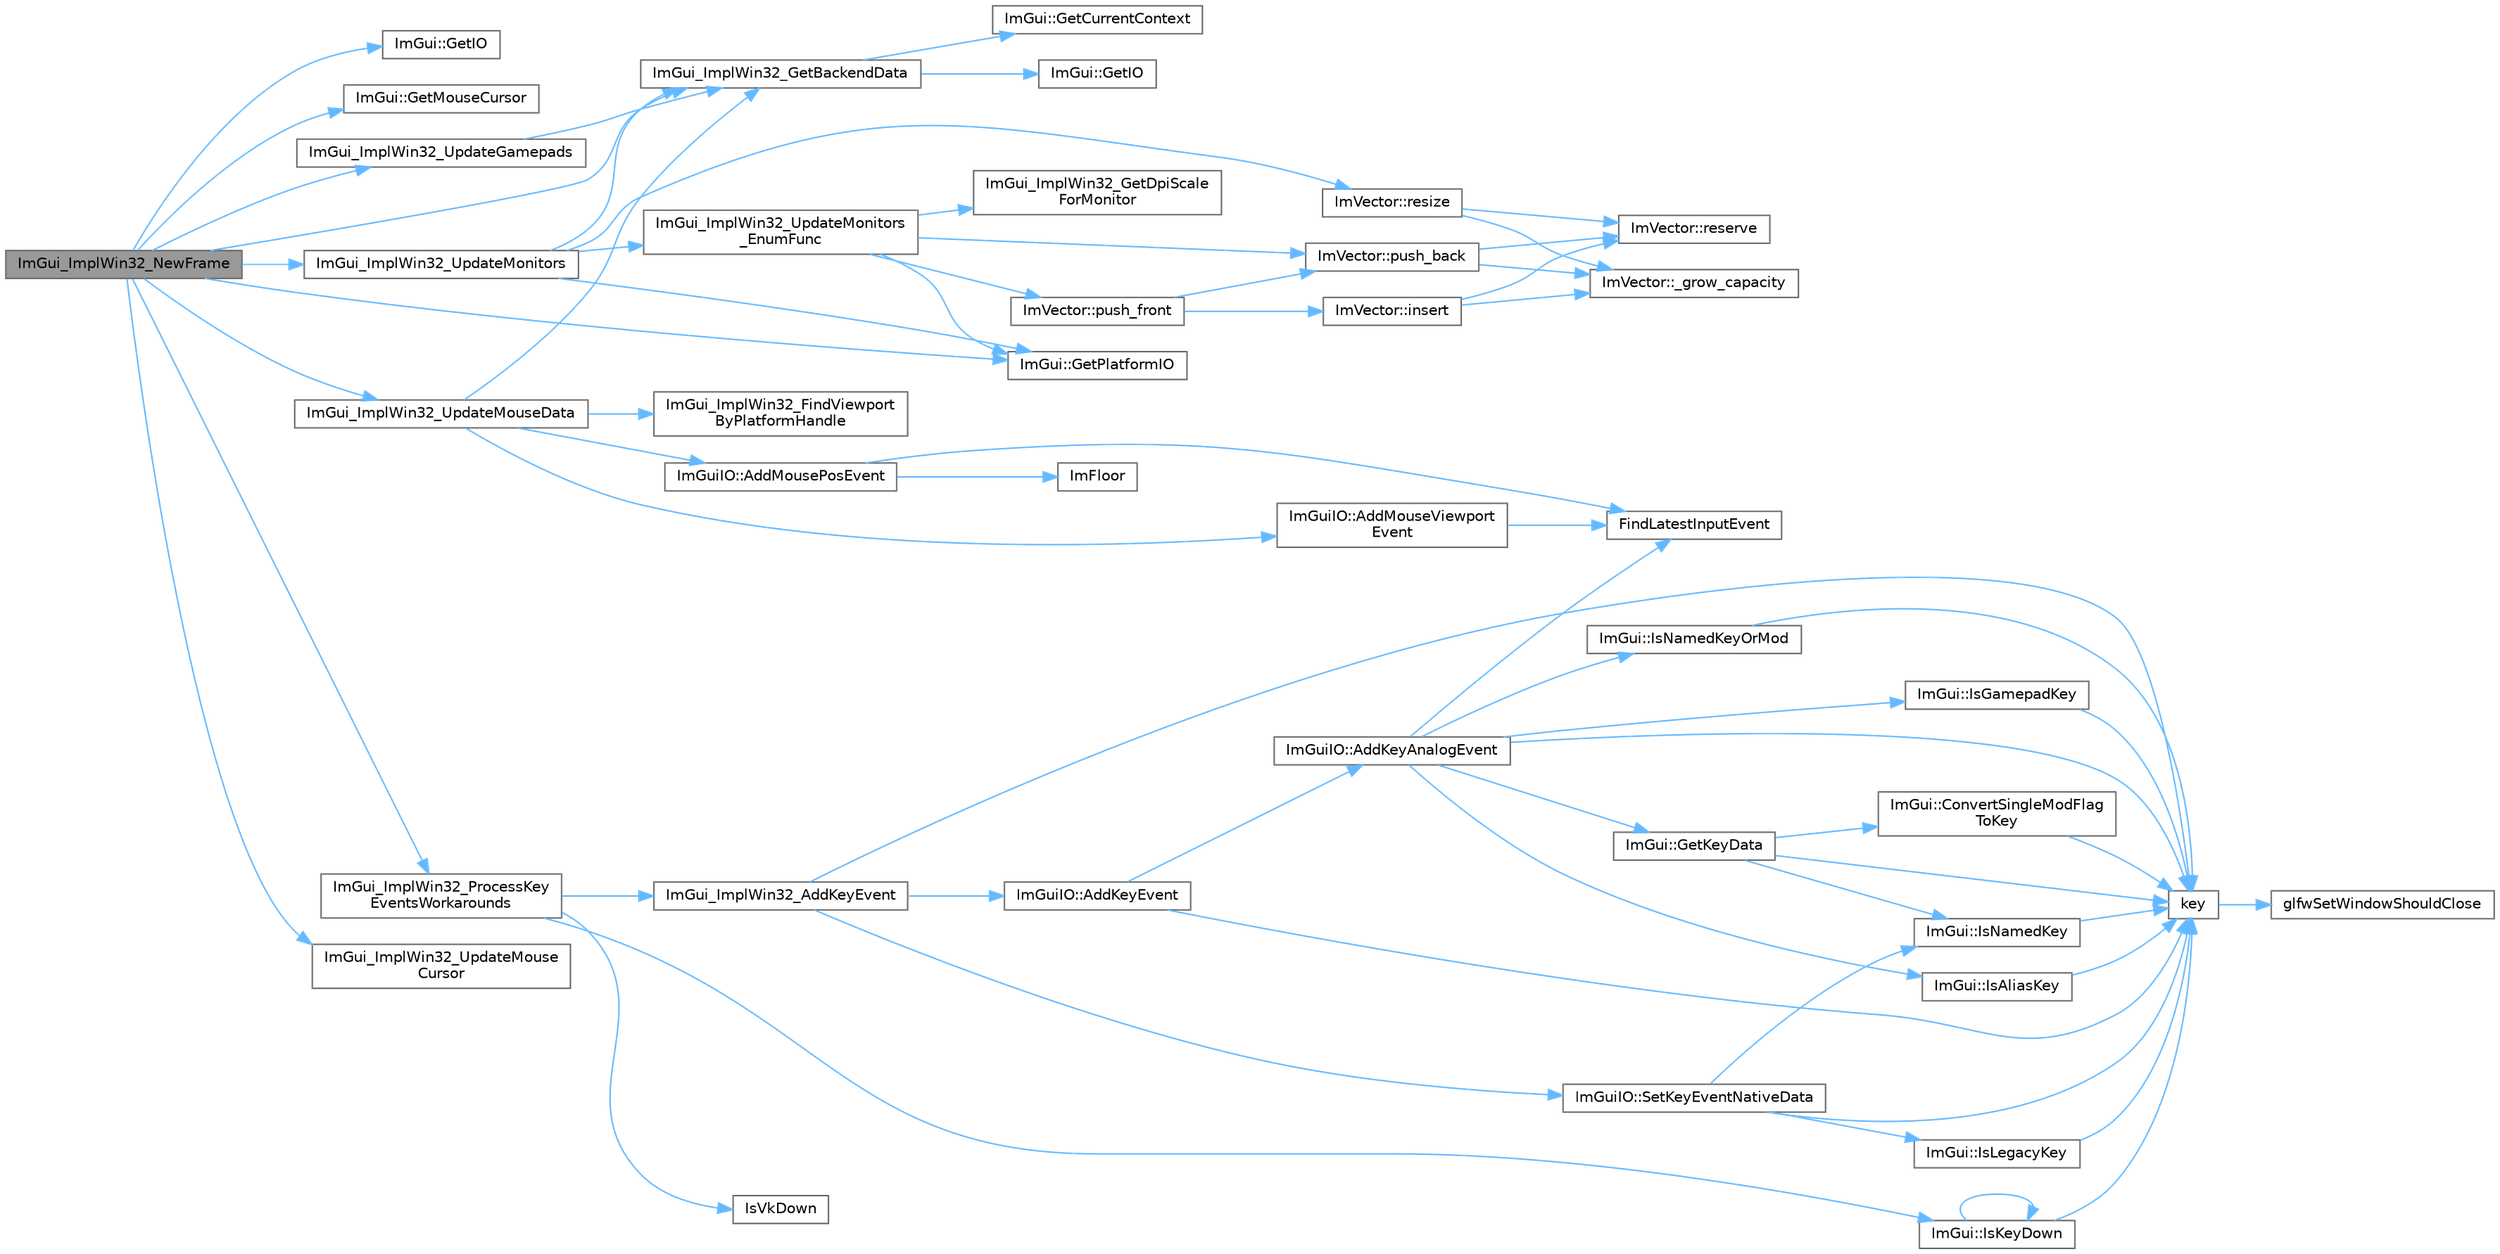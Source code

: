 digraph "ImGui_ImplWin32_NewFrame"
{
 // LATEX_PDF_SIZE
  bgcolor="transparent";
  edge [fontname=Helvetica,fontsize=10,labelfontname=Helvetica,labelfontsize=10];
  node [fontname=Helvetica,fontsize=10,shape=box,height=0.2,width=0.4];
  rankdir="LR";
  Node1 [id="Node000001",label="ImGui_ImplWin32_NewFrame",height=0.2,width=0.4,color="gray40", fillcolor="grey60", style="filled", fontcolor="black",tooltip=" "];
  Node1 -> Node2 [id="edge65_Node000001_Node000002",color="steelblue1",style="solid",tooltip=" "];
  Node2 [id="Node000002",label="ImGui::GetIO",height=0.2,width=0.4,color="grey40", fillcolor="white", style="filled",URL="$namespace_im_gui.html#a3179e560812f878f3961ce803a5d9302",tooltip=" "];
  Node1 -> Node3 [id="edge66_Node000001_Node000003",color="steelblue1",style="solid",tooltip=" "];
  Node3 [id="Node000003",label="ImGui::GetMouseCursor",height=0.2,width=0.4,color="grey40", fillcolor="white", style="filled",URL="$namespace_im_gui.html#a3b955bb840a2411f7c19ac6687d57392",tooltip=" "];
  Node1 -> Node4 [id="edge67_Node000001_Node000004",color="steelblue1",style="solid",tooltip=" "];
  Node4 [id="Node000004",label="ImGui::GetPlatformIO",height=0.2,width=0.4,color="grey40", fillcolor="white", style="filled",URL="$namespace_im_gui.html#a3edc2b6129cbf1e8d247c6d03c344065",tooltip=" "];
  Node1 -> Node5 [id="edge68_Node000001_Node000005",color="steelblue1",style="solid",tooltip=" "];
  Node5 [id="Node000005",label="ImGui_ImplWin32_GetBackendData",height=0.2,width=0.4,color="grey40", fillcolor="white", style="filled",URL="$imgui__impl__win32_8cpp.html#a89061996e57d1d3850ca680093eaa688",tooltip=" "];
  Node5 -> Node6 [id="edge69_Node000005_Node000006",color="steelblue1",style="solid",tooltip=" "];
  Node6 [id="Node000006",label="ImGui::GetCurrentContext",height=0.2,width=0.4,color="grey40", fillcolor="white", style="filled",URL="$namespace_im_gui.html#af557a6de5538099a0f6047eb994bbf42",tooltip=" "];
  Node5 -> Node7 [id="edge70_Node000005_Node000007",color="steelblue1",style="solid",tooltip=" "];
  Node7 [id="Node000007",label="ImGui::GetIO",height=0.2,width=0.4,color="grey40", fillcolor="white", style="filled",URL="$namespace_im_gui.html#a7dea7d0530868f078324f14a308f0c3c",tooltip=" "];
  Node1 -> Node8 [id="edge71_Node000001_Node000008",color="steelblue1",style="solid",tooltip=" "];
  Node8 [id="Node000008",label="ImGui_ImplWin32_ProcessKey\lEventsWorkarounds",height=0.2,width=0.4,color="grey40", fillcolor="white", style="filled",URL="$imgui__impl__win32_8cpp.html#a500ab5c51b0c6e816b77ca4c29739a34",tooltip=" "];
  Node8 -> Node9 [id="edge72_Node000008_Node000009",color="steelblue1",style="solid",tooltip=" "];
  Node9 [id="Node000009",label="ImGui_ImplWin32_AddKeyEvent",height=0.2,width=0.4,color="grey40", fillcolor="white", style="filled",URL="$imgui__impl__win32_8cpp.html#a0d6df8cbcae3dbb153da2acda4dd1e07",tooltip=" "];
  Node9 -> Node10 [id="edge73_Node000009_Node000010",color="steelblue1",style="solid",tooltip=" "];
  Node10 [id="Node000010",label="ImGuiIO::AddKeyEvent",height=0.2,width=0.4,color="grey40", fillcolor="white", style="filled",URL="$struct_im_gui_i_o.html#a50c3ab6883647aacdf5153a4dbe2cdbe",tooltip=" "];
  Node10 -> Node11 [id="edge74_Node000010_Node000011",color="steelblue1",style="solid",tooltip=" "];
  Node11 [id="Node000011",label="ImGuiIO::AddKeyAnalogEvent",height=0.2,width=0.4,color="grey40", fillcolor="white", style="filled",URL="$struct_im_gui_i_o.html#ac88dcffd1c6785d00eedd5616315e48c",tooltip=" "];
  Node11 -> Node12 [id="edge75_Node000011_Node000012",color="steelblue1",style="solid",tooltip=" "];
  Node12 [id="Node000012",label="FindLatestInputEvent",height=0.2,width=0.4,color="grey40", fillcolor="white", style="filled",URL="$imgui_8cpp.html#ac07ec3acbc8eefe52f805b1ed55f670a",tooltip=" "];
  Node11 -> Node13 [id="edge76_Node000011_Node000013",color="steelblue1",style="solid",tooltip=" "];
  Node13 [id="Node000013",label="ImGui::GetKeyData",height=0.2,width=0.4,color="grey40", fillcolor="white", style="filled",URL="$namespace_im_gui.html#a6d32d70d6beb45537b605508b78216c3",tooltip=" "];
  Node13 -> Node14 [id="edge77_Node000013_Node000014",color="steelblue1",style="solid",tooltip=" "];
  Node14 [id="Node000014",label="ImGui::ConvertSingleModFlag\lToKey",height=0.2,width=0.4,color="grey40", fillcolor="white", style="filled",URL="$namespace_im_gui.html#ad540a8f07e5834f77f76a84626cdc70e",tooltip=" "];
  Node14 -> Node15 [id="edge78_Node000014_Node000015",color="steelblue1",style="solid",tooltip=" "];
  Node15 [id="Node000015",label="key",height=0.2,width=0.4,color="grey40", fillcolor="white", style="filled",URL="$gears_8c.html#accd6b5b92b78666e36543412d4ac14cd",tooltip=" "];
  Node15 -> Node16 [id="edge79_Node000015_Node000016",color="steelblue1",style="solid",tooltip=" "];
  Node16 [id="Node000016",label="glfwSetWindowShouldClose",height=0.2,width=0.4,color="grey40", fillcolor="white", style="filled",URL="$group__window.html#ga1cadeda7a1e2f224e06a8415d30741aa",tooltip="Sets the close flag of the specified window."];
  Node13 -> Node17 [id="edge80_Node000013_Node000017",color="steelblue1",style="solid",tooltip=" "];
  Node17 [id="Node000017",label="ImGui::IsNamedKey",height=0.2,width=0.4,color="grey40", fillcolor="white", style="filled",URL="$namespace_im_gui.html#a1e6a2ce7696a25d0dd0cf318e3b48a33",tooltip=" "];
  Node17 -> Node15 [id="edge81_Node000017_Node000015",color="steelblue1",style="solid",tooltip=" "];
  Node13 -> Node15 [id="edge82_Node000013_Node000015",color="steelblue1",style="solid",tooltip=" "];
  Node11 -> Node18 [id="edge83_Node000011_Node000018",color="steelblue1",style="solid",tooltip=" "];
  Node18 [id="Node000018",label="ImGui::IsAliasKey",height=0.2,width=0.4,color="grey40", fillcolor="white", style="filled",URL="$namespace_im_gui.html#ac8e09701fd3ff94f49df16ecd6526149",tooltip=" "];
  Node18 -> Node15 [id="edge84_Node000018_Node000015",color="steelblue1",style="solid",tooltip=" "];
  Node11 -> Node19 [id="edge85_Node000011_Node000019",color="steelblue1",style="solid",tooltip=" "];
  Node19 [id="Node000019",label="ImGui::IsGamepadKey",height=0.2,width=0.4,color="grey40", fillcolor="white", style="filled",URL="$namespace_im_gui.html#acbf72e4cb07d326caf3c9b2c29d543d6",tooltip=" "];
  Node19 -> Node15 [id="edge86_Node000019_Node000015",color="steelblue1",style="solid",tooltip=" "];
  Node11 -> Node20 [id="edge87_Node000011_Node000020",color="steelblue1",style="solid",tooltip=" "];
  Node20 [id="Node000020",label="ImGui::IsNamedKeyOrMod",height=0.2,width=0.4,color="grey40", fillcolor="white", style="filled",URL="$namespace_im_gui.html#ad97807fb804a4d11866e5bca7d08d59c",tooltip=" "];
  Node20 -> Node15 [id="edge88_Node000020_Node000015",color="steelblue1",style="solid",tooltip=" "];
  Node11 -> Node15 [id="edge89_Node000011_Node000015",color="steelblue1",style="solid",tooltip=" "];
  Node10 -> Node15 [id="edge90_Node000010_Node000015",color="steelblue1",style="solid",tooltip=" "];
  Node9 -> Node15 [id="edge91_Node000009_Node000015",color="steelblue1",style="solid",tooltip=" "];
  Node9 -> Node21 [id="edge92_Node000009_Node000021",color="steelblue1",style="solid",tooltip=" "];
  Node21 [id="Node000021",label="ImGuiIO::SetKeyEventNativeData",height=0.2,width=0.4,color="grey40", fillcolor="white", style="filled",URL="$struct_im_gui_i_o.html#a6b2fa57fb6af5aa1c99f58115542e1dc",tooltip=" "];
  Node21 -> Node22 [id="edge93_Node000021_Node000022",color="steelblue1",style="solid",tooltip=" "];
  Node22 [id="Node000022",label="ImGui::IsLegacyKey",height=0.2,width=0.4,color="grey40", fillcolor="white", style="filled",URL="$namespace_im_gui.html#a8737377cd9666008318a3fa66fa943c7",tooltip=" "];
  Node22 -> Node15 [id="edge94_Node000022_Node000015",color="steelblue1",style="solid",tooltip=" "];
  Node21 -> Node17 [id="edge95_Node000021_Node000017",color="steelblue1",style="solid",tooltip=" "];
  Node21 -> Node15 [id="edge96_Node000021_Node000015",color="steelblue1",style="solid",tooltip=" "];
  Node8 -> Node23 [id="edge97_Node000008_Node000023",color="steelblue1",style="solid",tooltip=" "];
  Node23 [id="Node000023",label="ImGui::IsKeyDown",height=0.2,width=0.4,color="grey40", fillcolor="white", style="filled",URL="$namespace_im_gui.html#a82095f2501c1df5ccd1928a53edaad99",tooltip=" "];
  Node23 -> Node23 [id="edge98_Node000023_Node000023",color="steelblue1",style="solid",tooltip=" "];
  Node23 -> Node15 [id="edge99_Node000023_Node000015",color="steelblue1",style="solid",tooltip=" "];
  Node8 -> Node24 [id="edge100_Node000008_Node000024",color="steelblue1",style="solid",tooltip=" "];
  Node24 [id="Node000024",label="IsVkDown",height=0.2,width=0.4,color="grey40", fillcolor="white", style="filled",URL="$imgui__impl__win32_8cpp.html#ab053b258f642136586dd18c8acf7e520",tooltip=" "];
  Node1 -> Node25 [id="edge101_Node000001_Node000025",color="steelblue1",style="solid",tooltip=" "];
  Node25 [id="Node000025",label="ImGui_ImplWin32_UpdateGamepads",height=0.2,width=0.4,color="grey40", fillcolor="white", style="filled",URL="$imgui__impl__win32_8cpp.html#af46d1fa2c9d2dc52fa9d62421f6c3893",tooltip=" "];
  Node25 -> Node5 [id="edge102_Node000025_Node000005",color="steelblue1",style="solid",tooltip=" "];
  Node1 -> Node26 [id="edge103_Node000001_Node000026",color="steelblue1",style="solid",tooltip=" "];
  Node26 [id="Node000026",label="ImGui_ImplWin32_UpdateMonitors",height=0.2,width=0.4,color="grey40", fillcolor="white", style="filled",URL="$imgui__impl__win32_8cpp.html#a89e9a7d37283f923c83cb50573b5e1d9",tooltip=" "];
  Node26 -> Node4 [id="edge104_Node000026_Node000004",color="steelblue1",style="solid",tooltip=" "];
  Node26 -> Node5 [id="edge105_Node000026_Node000005",color="steelblue1",style="solid",tooltip=" "];
  Node26 -> Node27 [id="edge106_Node000026_Node000027",color="steelblue1",style="solid",tooltip=" "];
  Node27 [id="Node000027",label="ImGui_ImplWin32_UpdateMonitors\l_EnumFunc",height=0.2,width=0.4,color="grey40", fillcolor="white", style="filled",URL="$imgui__impl__win32_8cpp.html#a406c6a8e48cae7dcb70e768176599416",tooltip=" "];
  Node27 -> Node4 [id="edge107_Node000027_Node000004",color="steelblue1",style="solid",tooltip=" "];
  Node27 -> Node28 [id="edge108_Node000027_Node000028",color="steelblue1",style="solid",tooltip=" "];
  Node28 [id="Node000028",label="ImGui_ImplWin32_GetDpiScale\lForMonitor",height=0.2,width=0.4,color="grey40", fillcolor="white", style="filled",URL="$imgui__impl__win32_8cpp.html#a765356269dc7e4f7f521d5f9c9bc42a5",tooltip=" "];
  Node27 -> Node29 [id="edge109_Node000027_Node000029",color="steelblue1",style="solid",tooltip=" "];
  Node29 [id="Node000029",label="ImVector::push_back",height=0.2,width=0.4,color="grey40", fillcolor="white", style="filled",URL="$struct_im_vector.html#aab5df48e0711a48bd12f3206e08c4108",tooltip=" "];
  Node29 -> Node30 [id="edge110_Node000029_Node000030",color="steelblue1",style="solid",tooltip=" "];
  Node30 [id="Node000030",label="ImVector::_grow_capacity",height=0.2,width=0.4,color="grey40", fillcolor="white", style="filled",URL="$struct_im_vector.html#a3a097635d464b1b70dc7d59996a88b28",tooltip=" "];
  Node29 -> Node31 [id="edge111_Node000029_Node000031",color="steelblue1",style="solid",tooltip=" "];
  Node31 [id="Node000031",label="ImVector::reserve",height=0.2,width=0.4,color="grey40", fillcolor="white", style="filled",URL="$struct_im_vector.html#a0f14f5736c3372157856eebb67123b75",tooltip=" "];
  Node27 -> Node32 [id="edge112_Node000027_Node000032",color="steelblue1",style="solid",tooltip=" "];
  Node32 [id="Node000032",label="ImVector::push_front",height=0.2,width=0.4,color="grey40", fillcolor="white", style="filled",URL="$struct_im_vector.html#a168658df8e0e1df5698ebe7a69946389",tooltip=" "];
  Node32 -> Node33 [id="edge113_Node000032_Node000033",color="steelblue1",style="solid",tooltip=" "];
  Node33 [id="Node000033",label="ImVector::insert",height=0.2,width=0.4,color="grey40", fillcolor="white", style="filled",URL="$struct_im_vector.html#a541c8cd4b844f5276f10d160cb500533",tooltip=" "];
  Node33 -> Node30 [id="edge114_Node000033_Node000030",color="steelblue1",style="solid",tooltip=" "];
  Node33 -> Node31 [id="edge115_Node000033_Node000031",color="steelblue1",style="solid",tooltip=" "];
  Node32 -> Node29 [id="edge116_Node000032_Node000029",color="steelblue1",style="solid",tooltip=" "];
  Node26 -> Node34 [id="edge117_Node000026_Node000034",color="steelblue1",style="solid",tooltip=" "];
  Node34 [id="Node000034",label="ImVector::resize",height=0.2,width=0.4,color="grey40", fillcolor="white", style="filled",URL="$struct_im_vector.html#ac371dd62e56ae486b1a5038cf07eee56",tooltip=" "];
  Node34 -> Node30 [id="edge118_Node000034_Node000030",color="steelblue1",style="solid",tooltip=" "];
  Node34 -> Node31 [id="edge119_Node000034_Node000031",color="steelblue1",style="solid",tooltip=" "];
  Node1 -> Node35 [id="edge120_Node000001_Node000035",color="steelblue1",style="solid",tooltip=" "];
  Node35 [id="Node000035",label="ImGui_ImplWin32_UpdateMouse\lCursor",height=0.2,width=0.4,color="grey40", fillcolor="white", style="filled",URL="$imgui__impl__win32_8cpp.html#ab9ac21db89c81edd0193dc8247039b24",tooltip=" "];
  Node1 -> Node36 [id="edge121_Node000001_Node000036",color="steelblue1",style="solid",tooltip=" "];
  Node36 [id="Node000036",label="ImGui_ImplWin32_UpdateMouseData",height=0.2,width=0.4,color="grey40", fillcolor="white", style="filled",URL="$imgui__impl__win32_8cpp.html#a8bf20d5849d2009929f0df2a5378907f",tooltip=" "];
  Node36 -> Node37 [id="edge122_Node000036_Node000037",color="steelblue1",style="solid",tooltip=" "];
  Node37 [id="Node000037",label="ImGuiIO::AddMousePosEvent",height=0.2,width=0.4,color="grey40", fillcolor="white", style="filled",URL="$struct_im_gui_i_o.html#ab6423058bbb3503c3cf66e0e45ee606d",tooltip=" "];
  Node37 -> Node12 [id="edge123_Node000037_Node000012",color="steelblue1",style="solid",tooltip=" "];
  Node37 -> Node38 [id="edge124_Node000037_Node000038",color="steelblue1",style="solid",tooltip=" "];
  Node38 [id="Node000038",label="ImFloor",height=0.2,width=0.4,color="grey40", fillcolor="white", style="filled",URL="$imgui__internal_8h.html#a51a84b6be21807818b857a8565d97912",tooltip=" "];
  Node36 -> Node39 [id="edge125_Node000036_Node000039",color="steelblue1",style="solid",tooltip=" "];
  Node39 [id="Node000039",label="ImGuiIO::AddMouseViewport\lEvent",height=0.2,width=0.4,color="grey40", fillcolor="white", style="filled",URL="$struct_im_gui_i_o.html#a635370412c063b2ac8f66fdd4abf9709",tooltip=" "];
  Node39 -> Node12 [id="edge126_Node000039_Node000012",color="steelblue1",style="solid",tooltip=" "];
  Node36 -> Node40 [id="edge127_Node000036_Node000040",color="steelblue1",style="solid",tooltip=" "];
  Node40 [id="Node000040",label="ImGui_ImplWin32_FindViewport\lByPlatformHandle",height=0.2,width=0.4,color="grey40", fillcolor="white", style="filled",URL="$imgui__impl__win32_8cpp.html#a45546e469e29473247bc138a67ebe78d",tooltip=" "];
  Node36 -> Node5 [id="edge128_Node000036_Node000005",color="steelblue1",style="solid",tooltip=" "];
}

